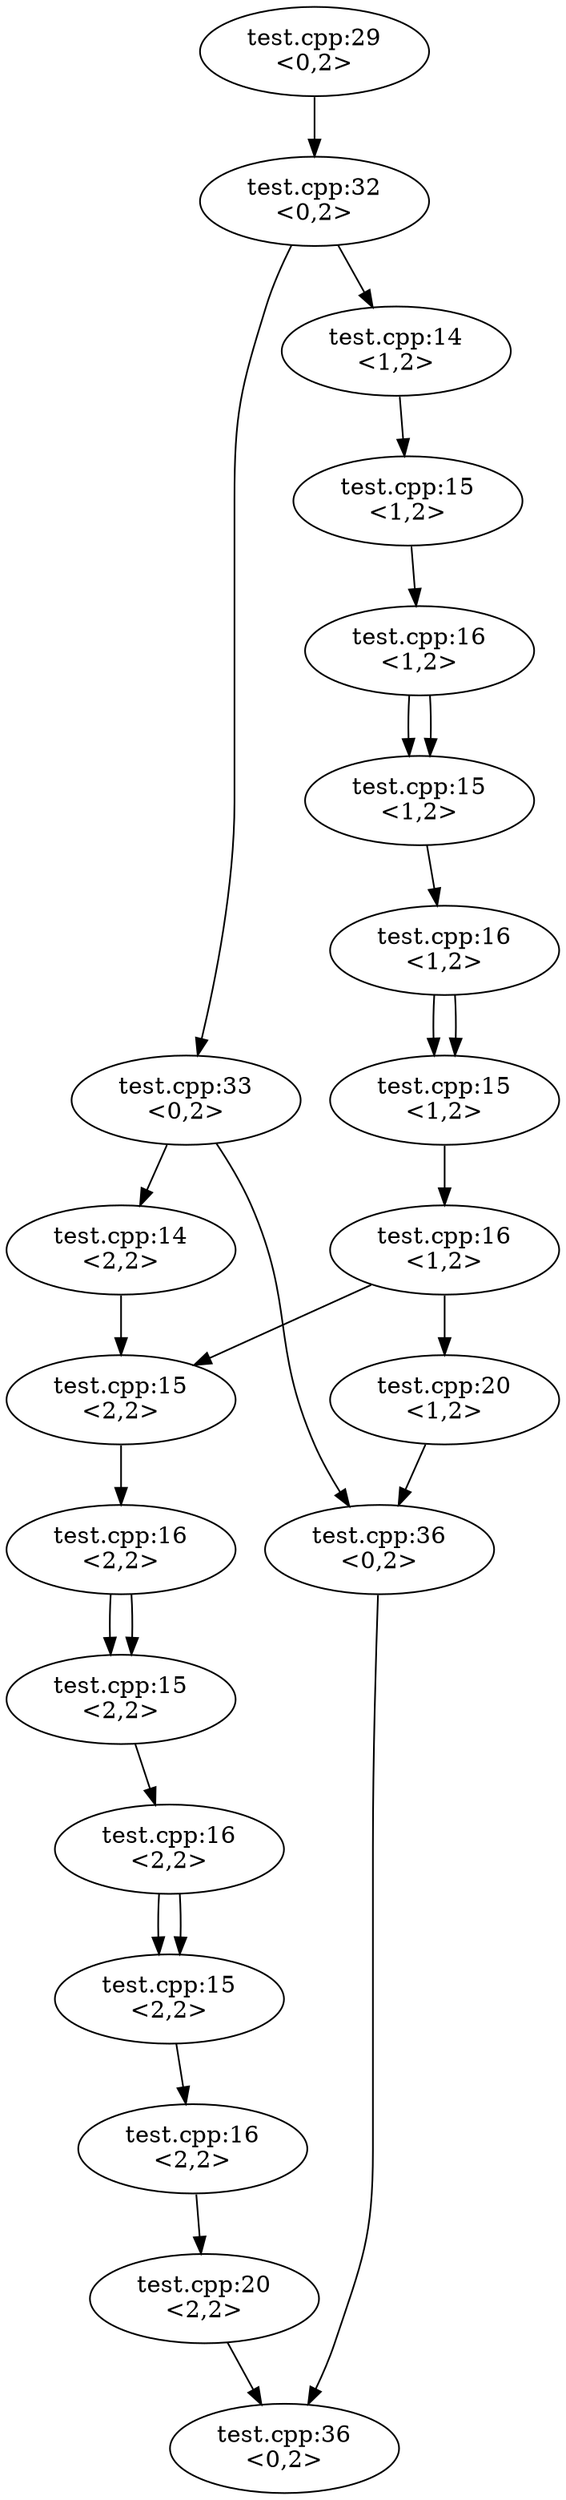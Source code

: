 digraph G {
  n1 -> n2;
  n2 -> n3;
  n2 -> n4;
  n4 -> n5;
  n3 -> n6;
  n6 -> n7;
  n7 -> n8;
  n7 -> n8;
  n8 -> n9;
  n9 -> n10;
  n9 -> n10;
  n10 -> n11;
  n11 -> n12;
  n4 -> n13;
  n12 -> n13;
  n5 -> n14;
  n11 -> n14;
  n14 -> n15;
  n15 -> n16;
  n15 -> n16;
  n16 -> n17;
  n17 -> n18;
  n17 -> n18;
  n18 -> n19;
  n19 -> n20;
  n13 -> n21;
  n20 -> n21;
  n1 [label="test.cpp:29\n<0,2>"];
  n2 [label="test.cpp:32\n<0,2>"];
  n3 [label="test.cpp:14\n<1,2>"];
  n4 [label="test.cpp:33\n<0,2>"];
  n5 [label="test.cpp:14\n<2,2>"];
  n6 [label="test.cpp:15\n<1,2>"];
  n7 [label="test.cpp:16\n<1,2>"];
  n8 [label="test.cpp:15\n<1,2>"];
  n9 [label="test.cpp:16\n<1,2>"];
  n10 [label="test.cpp:15\n<1,2>"];
  n11 [label="test.cpp:16\n<1,2>"];
  n12 [label="test.cpp:20\n<1,2>"];
  n13 [label="test.cpp:36\n<0,2>"];
  n14 [label="test.cpp:15\n<2,2>"];
  n15 [label="test.cpp:16\n<2,2>"];
  n16 [label="test.cpp:15\n<2,2>"];
  n17 [label="test.cpp:16\n<2,2>"];
  n18 [label="test.cpp:15\n<2,2>"];
  n19 [label="test.cpp:16\n<2,2>"];
  n20 [label="test.cpp:20\n<2,2>"];
  n21 [label="test.cpp:36\n<0,2>"];
}
